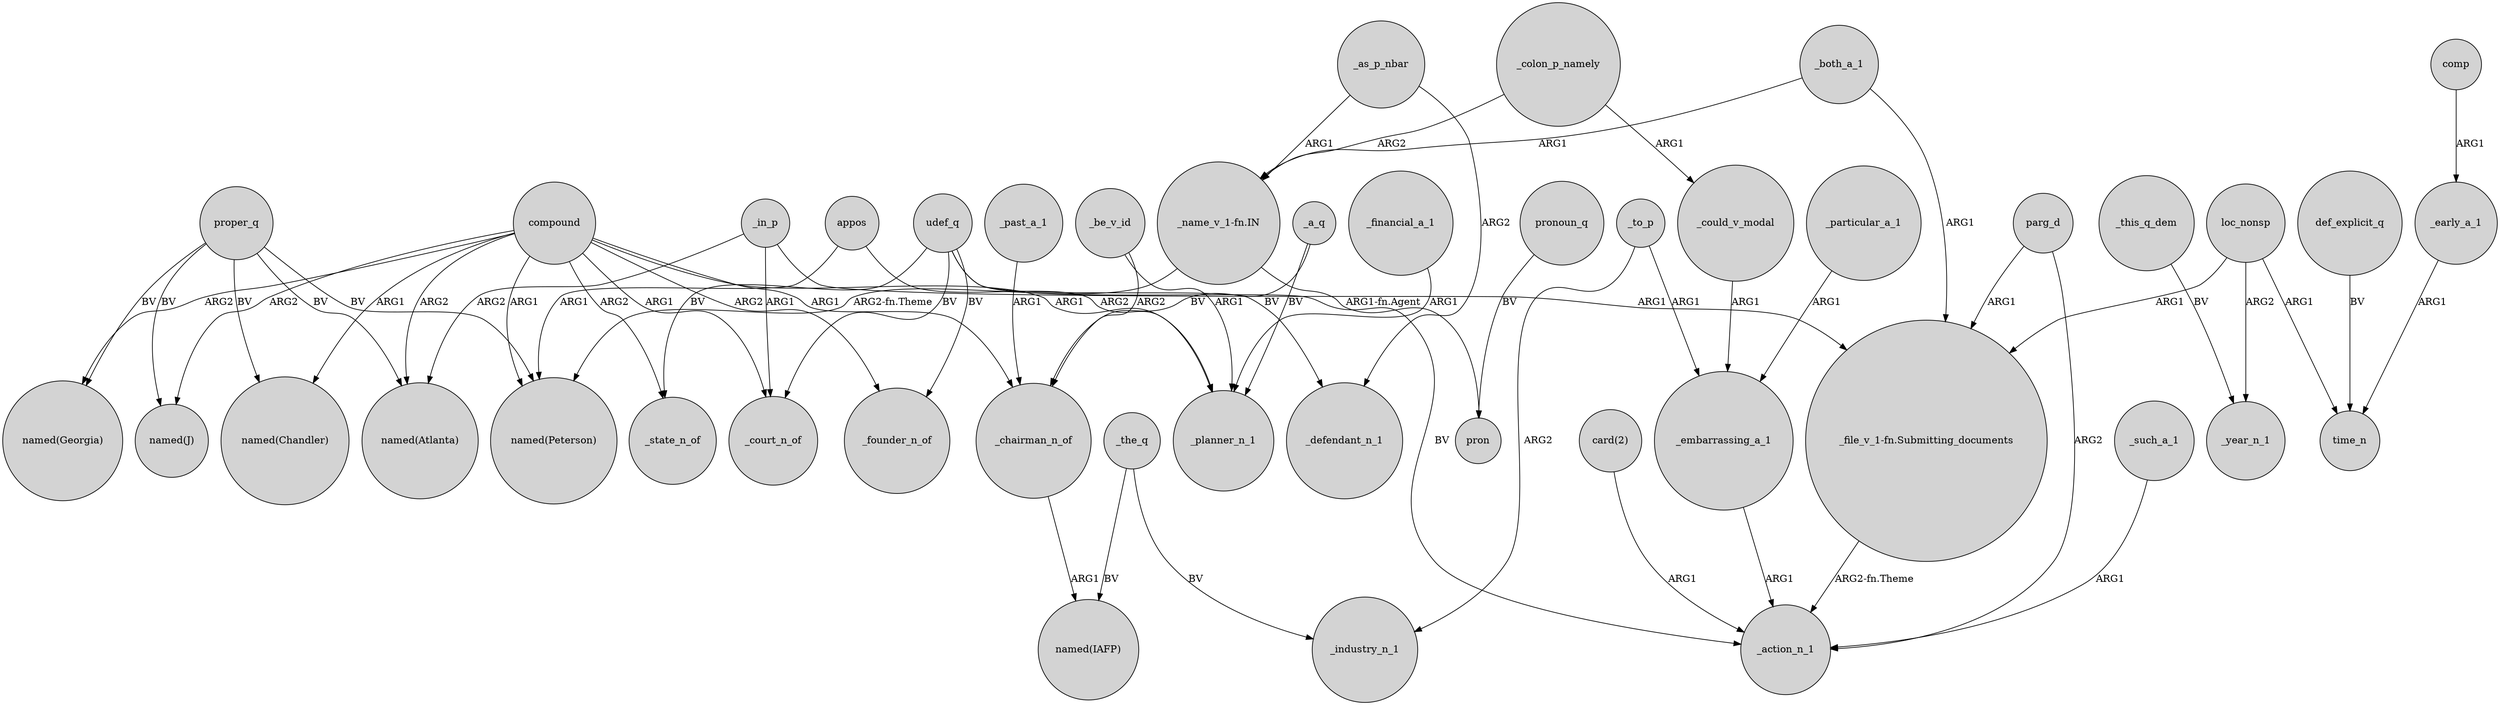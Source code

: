 digraph {
	node [shape=circle style=filled]
	_in_p -> "named(Atlanta)" [label=ARG2]
	compound -> _chairman_n_of [label=ARG1]
	_both_a_1 -> "_file_v_1-fn.Submitting_documents" [label=ARG1]
	"_name_v_1-fn.IN" -> "named(Peterson)" [label="ARG2-fn.Theme"]
	"_file_v_1-fn.Submitting_documents" -> _action_n_1 [label="ARG2-fn.Theme"]
	_such_a_1 -> _action_n_1 [label=ARG1]
	def_explicit_q -> time_n [label=BV]
	_embarrassing_a_1 -> _action_n_1 [label=ARG1]
	compound -> _planner_n_1 [label=ARG1]
	parg_d -> _action_n_1 [label=ARG2]
	udef_q -> _state_n_of [label=BV]
	appos -> "named(Peterson)" [label=ARG1]
	udef_q -> _court_n_of [label=BV]
	_both_a_1 -> "_name_v_1-fn.IN" [label=ARG1]
	proper_q -> "named(Peterson)" [label=BV]
	proper_q -> "named(J)" [label=BV]
	compound -> _state_n_of [label=ARG2]
	udef_q -> _founder_n_of [label=BV]
	parg_d -> "_file_v_1-fn.Submitting_documents" [label=ARG1]
	compound -> _founder_n_of [label=ARG2]
	compound -> "named(Georgia)" [label=ARG2]
	_to_p -> _embarrassing_a_1 [label=ARG1]
	loc_nonsp -> time_n [label=ARG1]
	_the_q -> _industry_n_1 [label=BV]
	proper_q -> "named(Atlanta)" [label=BV]
	_in_p -> "_file_v_1-fn.Submitting_documents" [label=ARG1]
	"_name_v_1-fn.IN" -> pron [label="ARG1-fn.Agent"]
	_to_p -> _industry_n_1 [label=ARG2]
	pronoun_q -> pron [label=BV]
	_as_p_nbar -> "_name_v_1-fn.IN" [label=ARG1]
	_chairman_n_of -> "named(IAFP)" [label=ARG1]
	_be_v_id -> _chairman_n_of [label=ARG2]
	_as_p_nbar -> _defendant_n_1 [label=ARG2]
	compound -> "named(Peterson)" [label=ARG1]
	proper_q -> "named(Chandler)" [label=BV]
	compound -> "named(Chandler)" [label=ARG1]
	_a_q -> _planner_n_1 [label=BV]
	loc_nonsp -> _year_n_1 [label=ARG2]
	_past_a_1 -> _chairman_n_of [label=ARG1]
	appos -> _planner_n_1 [label=ARG2]
	_a_q -> _chairman_n_of [label=BV]
	_particular_a_1 -> _embarrassing_a_1 [label=ARG1]
	_early_a_1 -> time_n [label=ARG1]
	_could_v_modal -> _embarrassing_a_1 [label=ARG1]
	compound -> "named(J)" [label=ARG2]
	_in_p -> _court_n_of [label=ARG1]
	proper_q -> "named(Georgia)" [label=BV]
	loc_nonsp -> "_file_v_1-fn.Submitting_documents" [label=ARG1]
	_financial_a_1 -> _planner_n_1 [label=ARG1]
	_colon_p_namely -> _could_v_modal [label=ARG1]
	_colon_p_namely -> "_name_v_1-fn.IN" [label=ARG2]
	udef_q -> _defendant_n_1 [label=BV]
	udef_q -> _action_n_1 [label=BV]
	compound -> "named(Atlanta)" [label=ARG2]
	_be_v_id -> _planner_n_1 [label=ARG1]
	_the_q -> "named(IAFP)" [label=BV]
	"card(2)" -> _action_n_1 [label=ARG1]
	comp -> _early_a_1 [label=ARG1]
	compound -> _court_n_of [label=ARG1]
	_this_q_dem -> _year_n_1 [label=BV]
}
